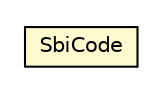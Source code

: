 #!/usr/local/bin/dot
#
# Class diagram 
# Generated by UMLGraph version R5_6-24-gf6e263 (http://www.umlgraph.org/)
#

digraph G {
	edge [fontname="Helvetica",fontsize=10,labelfontname="Helvetica",labelfontsize=10];
	node [fontname="Helvetica",fontsize=10,shape=plaintext];
	nodesep=0.25;
	ranksep=0.5;
	// nl.egem.stuf.sector.bg._0204.SBITabel.SbiCode
	c187252 [label=<<table title="nl.egem.stuf.sector.bg._0204.SBITabel.SbiCode" border="0" cellborder="1" cellspacing="0" cellpadding="2" port="p" bgcolor="lemonChiffon" href="./SBITabel.SbiCode.html">
		<tr><td><table border="0" cellspacing="0" cellpadding="1">
<tr><td align="center" balign="center"> SbiCode </td></tr>
		</table></td></tr>
		</table>>, URL="./SBITabel.SbiCode.html", fontname="Helvetica", fontcolor="black", fontsize=10.0];
}

